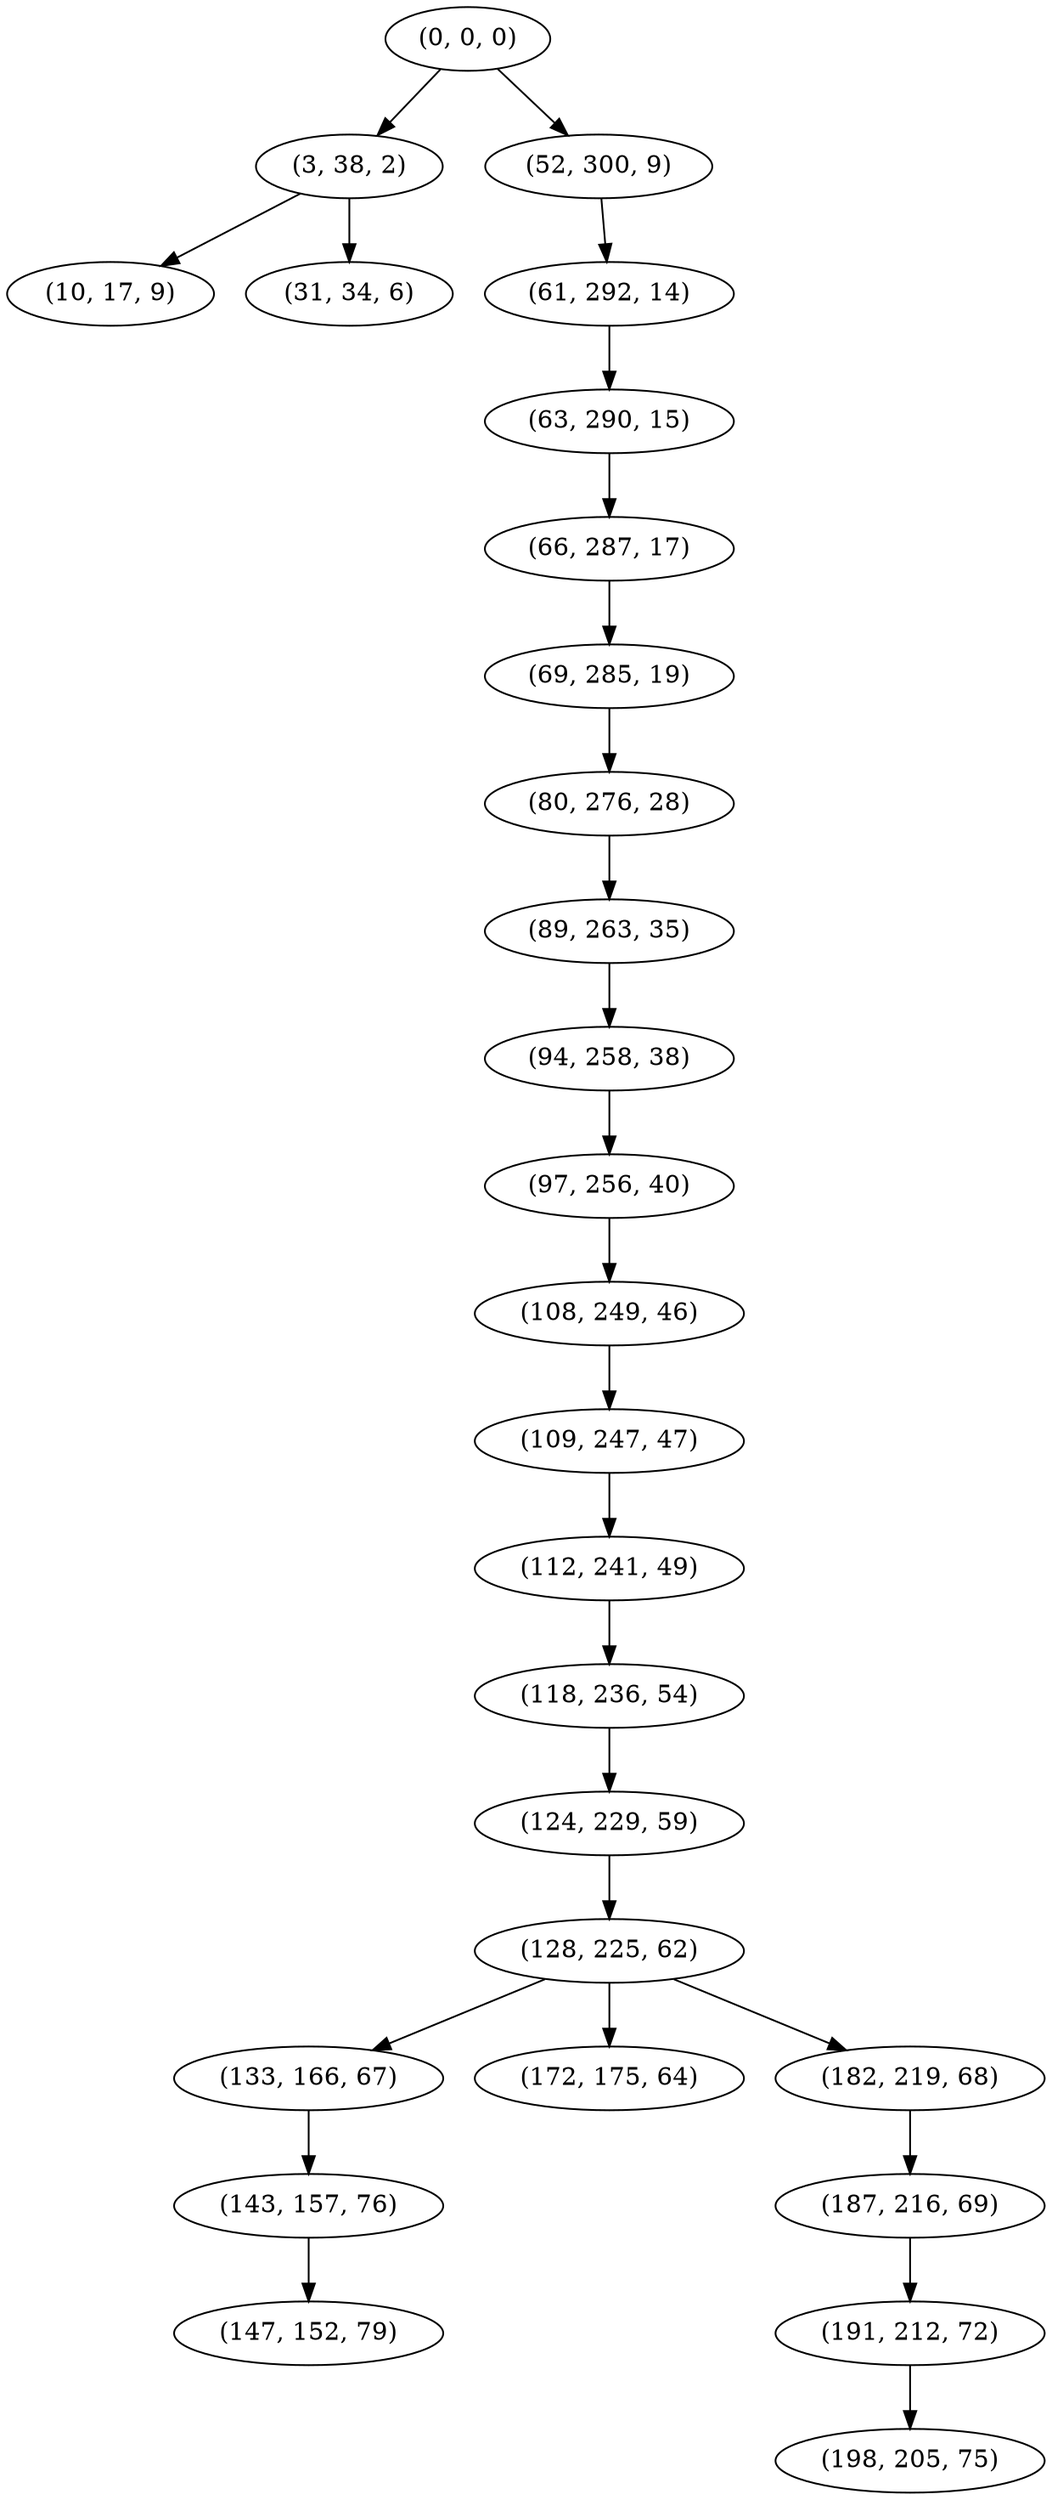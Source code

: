 digraph tree {
    "(0, 0, 0)";
    "(3, 38, 2)";
    "(10, 17, 9)";
    "(31, 34, 6)";
    "(52, 300, 9)";
    "(61, 292, 14)";
    "(63, 290, 15)";
    "(66, 287, 17)";
    "(69, 285, 19)";
    "(80, 276, 28)";
    "(89, 263, 35)";
    "(94, 258, 38)";
    "(97, 256, 40)";
    "(108, 249, 46)";
    "(109, 247, 47)";
    "(112, 241, 49)";
    "(118, 236, 54)";
    "(124, 229, 59)";
    "(128, 225, 62)";
    "(133, 166, 67)";
    "(143, 157, 76)";
    "(147, 152, 79)";
    "(172, 175, 64)";
    "(182, 219, 68)";
    "(187, 216, 69)";
    "(191, 212, 72)";
    "(198, 205, 75)";
    "(0, 0, 0)" -> "(3, 38, 2)";
    "(0, 0, 0)" -> "(52, 300, 9)";
    "(3, 38, 2)" -> "(10, 17, 9)";
    "(3, 38, 2)" -> "(31, 34, 6)";
    "(52, 300, 9)" -> "(61, 292, 14)";
    "(61, 292, 14)" -> "(63, 290, 15)";
    "(63, 290, 15)" -> "(66, 287, 17)";
    "(66, 287, 17)" -> "(69, 285, 19)";
    "(69, 285, 19)" -> "(80, 276, 28)";
    "(80, 276, 28)" -> "(89, 263, 35)";
    "(89, 263, 35)" -> "(94, 258, 38)";
    "(94, 258, 38)" -> "(97, 256, 40)";
    "(97, 256, 40)" -> "(108, 249, 46)";
    "(108, 249, 46)" -> "(109, 247, 47)";
    "(109, 247, 47)" -> "(112, 241, 49)";
    "(112, 241, 49)" -> "(118, 236, 54)";
    "(118, 236, 54)" -> "(124, 229, 59)";
    "(124, 229, 59)" -> "(128, 225, 62)";
    "(128, 225, 62)" -> "(133, 166, 67)";
    "(128, 225, 62)" -> "(172, 175, 64)";
    "(128, 225, 62)" -> "(182, 219, 68)";
    "(133, 166, 67)" -> "(143, 157, 76)";
    "(143, 157, 76)" -> "(147, 152, 79)";
    "(182, 219, 68)" -> "(187, 216, 69)";
    "(187, 216, 69)" -> "(191, 212, 72)";
    "(191, 212, 72)" -> "(198, 205, 75)";
}
